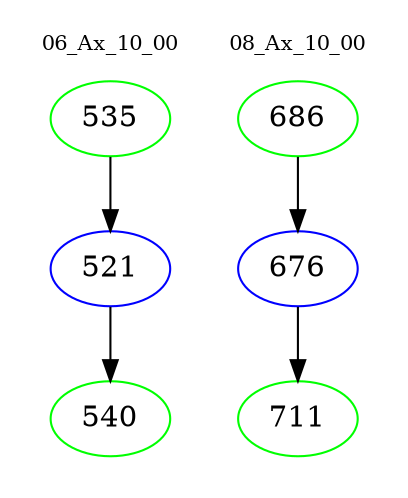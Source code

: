 digraph{
subgraph cluster_0 {
color = white
label = "06_Ax_10_00";
fontsize=10;
T0_535 [label="535", color="green"]
T0_535 -> T0_521 [color="black"]
T0_521 [label="521", color="blue"]
T0_521 -> T0_540 [color="black"]
T0_540 [label="540", color="green"]
}
subgraph cluster_1 {
color = white
label = "08_Ax_10_00";
fontsize=10;
T1_686 [label="686", color="green"]
T1_686 -> T1_676 [color="black"]
T1_676 [label="676", color="blue"]
T1_676 -> T1_711 [color="black"]
T1_711 [label="711", color="green"]
}
}
